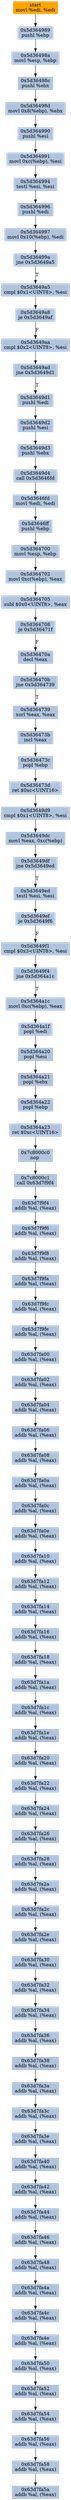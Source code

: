 digraph G {
node[shape=rectangle,style=filled,fillcolor=lightsteelblue,color=lightsteelblue]
bgcolor="transparent"
a0x5d364987movl_edi_edi[label="start\nmovl %edi, %edi",color="lightgrey",fillcolor="orange"];
a0x5d364989pushl_ebp[label="0x5d364989\npushl %ebp"];
a0x5d36498amovl_esp_ebp[label="0x5d36498a\nmovl %esp, %ebp"];
a0x5d36498cpushl_ebx[label="0x5d36498c\npushl %ebx"];
a0x5d36498dmovl_0x8ebp__ebx[label="0x5d36498d\nmovl 0x8(%ebp), %ebx"];
a0x5d364990pushl_esi[label="0x5d364990\npushl %esi"];
a0x5d364991movl_0xcebp__esi[label="0x5d364991\nmovl 0xc(%ebp), %esi"];
a0x5d364994testl_esi_esi[label="0x5d364994\ntestl %esi, %esi"];
a0x5d364996pushl_edi[label="0x5d364996\npushl %edi"];
a0x5d364997movl_0x10ebp__edi[label="0x5d364997\nmovl 0x10(%ebp), %edi"];
a0x5d36499ajne_0x5d3649a5[label="0x5d36499a\njne 0x5d3649a5"];
a0x5d3649a5cmpl_0x1UINT8_esi[label="0x5d3649a5\ncmpl $0x1<UINT8>, %esi"];
a0x5d3649a8je_0x5d3649af[label="0x5d3649a8\nje 0x5d3649af"];
a0x5d3649aacmpl_0x2UINT8_esi[label="0x5d3649aa\ncmpl $0x2<UINT8>, %esi"];
a0x5d3649adjne_0x5d3649d1[label="0x5d3649ad\njne 0x5d3649d1"];
a0x5d3649d1pushl_edi[label="0x5d3649d1\npushl %edi"];
a0x5d3649d2pushl_esi[label="0x5d3649d2\npushl %esi"];
a0x5d3649d3pushl_ebx[label="0x5d3649d3\npushl %ebx"];
a0x5d3649d4call_0x5d3646fd[label="0x5d3649d4\ncall 0x5d3646fd"];
a0x5d3646fdmovl_edi_edi[label="0x5d3646fd\nmovl %edi, %edi"];
a0x5d3646ffpushl_ebp[label="0x5d3646ff\npushl %ebp"];
a0x5d364700movl_esp_ebp[label="0x5d364700\nmovl %esp, %ebp"];
a0x5d364702movl_0xcebp__eax[label="0x5d364702\nmovl 0xc(%ebp), %eax"];
a0x5d364705subl_0x0UINT8_eax[label="0x5d364705\nsubl $0x0<UINT8>, %eax"];
a0x5d364708je_0x5d36471f[label="0x5d364708\nje 0x5d36471f"];
a0x5d36470adecl_eax[label="0x5d36470a\ndecl %eax"];
a0x5d36470bjne_0x5d364739[label="0x5d36470b\njne 0x5d364739"];
a0x5d364739xorl_eax_eax[label="0x5d364739\nxorl %eax, %eax"];
a0x5d36473bincl_eax[label="0x5d36473b\nincl %eax"];
a0x5d36473cpopl_ebp[label="0x5d36473c\npopl %ebp"];
a0x5d36473dret_0xcUINT16[label="0x5d36473d\nret $0xc<UINT16>"];
a0x5d3649d9cmpl_0x1UINT8_esi[label="0x5d3649d9\ncmpl $0x1<UINT8>, %esi"];
a0x5d3649dcmovl_eax_0xcebp_[label="0x5d3649dc\nmovl %eax, 0xc(%ebp)"];
a0x5d3649dfjne_0x5d3649ed[label="0x5d3649df\njne 0x5d3649ed"];
a0x5d3649edtestl_esi_esi[label="0x5d3649ed\ntestl %esi, %esi"];
a0x5d3649efje_0x5d3649f6[label="0x5d3649ef\nje 0x5d3649f6"];
a0x5d3649f1cmpl_0x3UINT8_esi[label="0x5d3649f1\ncmpl $0x3<UINT8>, %esi"];
a0x5d3649f4jne_0x5d364a1c[label="0x5d3649f4\njne 0x5d364a1c"];
a0x5d364a1cmovl_0xcebp__eax[label="0x5d364a1c\nmovl 0xc(%ebp), %eax"];
a0x5d364a1fpopl_edi[label="0x5d364a1f\npopl %edi"];
a0x5d364a20popl_esi[label="0x5d364a20\npopl %esi"];
a0x5d364a21popl_ebx[label="0x5d364a21\npopl %ebx"];
a0x5d364a22popl_ebp[label="0x5d364a22\npopl %ebp"];
a0x5d364a23ret_0xcUINT16[label="0x5d364a23\nret $0xc<UINT16>"];
a0x7c8000c0nop_[label="0x7c8000c0\nnop "];
a0x7c8000c1call_0x63d7f9f4[label="0x7c8000c1\ncall 0x63d7f9f4"];
a0x63d7f9f4addb_al_eax_[label="0x63d7f9f4\naddb %al, (%eax)"];
a0x63d7f9f6addb_al_eax_[label="0x63d7f9f6\naddb %al, (%eax)"];
a0x63d7f9f8addb_al_eax_[label="0x63d7f9f8\naddb %al, (%eax)"];
a0x63d7f9faaddb_al_eax_[label="0x63d7f9fa\naddb %al, (%eax)"];
a0x63d7f9fcaddb_al_eax_[label="0x63d7f9fc\naddb %al, (%eax)"];
a0x63d7f9feaddb_al_eax_[label="0x63d7f9fe\naddb %al, (%eax)"];
a0x63d7fa00addb_al_eax_[label="0x63d7fa00\naddb %al, (%eax)"];
a0x63d7fa02addb_al_eax_[label="0x63d7fa02\naddb %al, (%eax)"];
a0x63d7fa04addb_al_eax_[label="0x63d7fa04\naddb %al, (%eax)"];
a0x63d7fa06addb_al_eax_[label="0x63d7fa06\naddb %al, (%eax)"];
a0x63d7fa08addb_al_eax_[label="0x63d7fa08\naddb %al, (%eax)"];
a0x63d7fa0aaddb_al_eax_[label="0x63d7fa0a\naddb %al, (%eax)"];
a0x63d7fa0caddb_al_eax_[label="0x63d7fa0c\naddb %al, (%eax)"];
a0x63d7fa0eaddb_al_eax_[label="0x63d7fa0e\naddb %al, (%eax)"];
a0x63d7fa10addb_al_eax_[label="0x63d7fa10\naddb %al, (%eax)"];
a0x63d7fa12addb_al_eax_[label="0x63d7fa12\naddb %al, (%eax)"];
a0x63d7fa14addb_al_eax_[label="0x63d7fa14\naddb %al, (%eax)"];
a0x63d7fa16addb_al_eax_[label="0x63d7fa16\naddb %al, (%eax)"];
a0x63d7fa18addb_al_eax_[label="0x63d7fa18\naddb %al, (%eax)"];
a0x63d7fa1aaddb_al_eax_[label="0x63d7fa1a\naddb %al, (%eax)"];
a0x63d7fa1caddb_al_eax_[label="0x63d7fa1c\naddb %al, (%eax)"];
a0x63d7fa1eaddb_al_eax_[label="0x63d7fa1e\naddb %al, (%eax)"];
a0x63d7fa20addb_al_eax_[label="0x63d7fa20\naddb %al, (%eax)"];
a0x63d7fa22addb_al_eax_[label="0x63d7fa22\naddb %al, (%eax)"];
a0x63d7fa24addb_al_eax_[label="0x63d7fa24\naddb %al, (%eax)"];
a0x63d7fa26addb_al_eax_[label="0x63d7fa26\naddb %al, (%eax)"];
a0x63d7fa28addb_al_eax_[label="0x63d7fa28\naddb %al, (%eax)"];
a0x63d7fa2aaddb_al_eax_[label="0x63d7fa2a\naddb %al, (%eax)"];
a0x63d7fa2caddb_al_eax_[label="0x63d7fa2c\naddb %al, (%eax)"];
a0x63d7fa2eaddb_al_eax_[label="0x63d7fa2e\naddb %al, (%eax)"];
a0x63d7fa30addb_al_eax_[label="0x63d7fa30\naddb %al, (%eax)"];
a0x63d7fa32addb_al_eax_[label="0x63d7fa32\naddb %al, (%eax)"];
a0x63d7fa34addb_al_eax_[label="0x63d7fa34\naddb %al, (%eax)"];
a0x63d7fa36addb_al_eax_[label="0x63d7fa36\naddb %al, (%eax)"];
a0x63d7fa38addb_al_eax_[label="0x63d7fa38\naddb %al, (%eax)"];
a0x63d7fa3aaddb_al_eax_[label="0x63d7fa3a\naddb %al, (%eax)"];
a0x63d7fa3caddb_al_eax_[label="0x63d7fa3c\naddb %al, (%eax)"];
a0x63d7fa3eaddb_al_eax_[label="0x63d7fa3e\naddb %al, (%eax)"];
a0x63d7fa40addb_al_eax_[label="0x63d7fa40\naddb %al, (%eax)"];
a0x63d7fa42addb_al_eax_[label="0x63d7fa42\naddb %al, (%eax)"];
a0x63d7fa44addb_al_eax_[label="0x63d7fa44\naddb %al, (%eax)"];
a0x63d7fa46addb_al_eax_[label="0x63d7fa46\naddb %al, (%eax)"];
a0x63d7fa48addb_al_eax_[label="0x63d7fa48\naddb %al, (%eax)"];
a0x63d7fa4aaddb_al_eax_[label="0x63d7fa4a\naddb %al, (%eax)"];
a0x63d7fa4caddb_al_eax_[label="0x63d7fa4c\naddb %al, (%eax)"];
a0x63d7fa4eaddb_al_eax_[label="0x63d7fa4e\naddb %al, (%eax)"];
a0x63d7fa50addb_al_eax_[label="0x63d7fa50\naddb %al, (%eax)"];
a0x63d7fa52addb_al_eax_[label="0x63d7fa52\naddb %al, (%eax)"];
a0x63d7fa54addb_al_eax_[label="0x63d7fa54\naddb %al, (%eax)"];
a0x63d7fa56addb_al_eax_[label="0x63d7fa56\naddb %al, (%eax)"];
a0x63d7fa58addb_al_eax_[label="0x63d7fa58\naddb %al, (%eax)"];
a0x63d7fa5aaddb_al_eax_[label="0x63d7fa5a\naddb %al, (%eax)"];
a0x5d364987movl_edi_edi -> a0x5d364989pushl_ebp [color="#000000"];
a0x5d364989pushl_ebp -> a0x5d36498amovl_esp_ebp [color="#000000"];
a0x5d36498amovl_esp_ebp -> a0x5d36498cpushl_ebx [color="#000000"];
a0x5d36498cpushl_ebx -> a0x5d36498dmovl_0x8ebp__ebx [color="#000000"];
a0x5d36498dmovl_0x8ebp__ebx -> a0x5d364990pushl_esi [color="#000000"];
a0x5d364990pushl_esi -> a0x5d364991movl_0xcebp__esi [color="#000000"];
a0x5d364991movl_0xcebp__esi -> a0x5d364994testl_esi_esi [color="#000000"];
a0x5d364994testl_esi_esi -> a0x5d364996pushl_edi [color="#000000"];
a0x5d364996pushl_edi -> a0x5d364997movl_0x10ebp__edi [color="#000000"];
a0x5d364997movl_0x10ebp__edi -> a0x5d36499ajne_0x5d3649a5 [color="#000000"];
a0x5d36499ajne_0x5d3649a5 -> a0x5d3649a5cmpl_0x1UINT8_esi [color="#000000",label="T"];
a0x5d3649a5cmpl_0x1UINT8_esi -> a0x5d3649a8je_0x5d3649af [color="#000000"];
a0x5d3649a8je_0x5d3649af -> a0x5d3649aacmpl_0x2UINT8_esi [color="#000000",label="F"];
a0x5d3649aacmpl_0x2UINT8_esi -> a0x5d3649adjne_0x5d3649d1 [color="#000000"];
a0x5d3649adjne_0x5d3649d1 -> a0x5d3649d1pushl_edi [color="#000000",label="T"];
a0x5d3649d1pushl_edi -> a0x5d3649d2pushl_esi [color="#000000"];
a0x5d3649d2pushl_esi -> a0x5d3649d3pushl_ebx [color="#000000"];
a0x5d3649d3pushl_ebx -> a0x5d3649d4call_0x5d3646fd [color="#000000"];
a0x5d3649d4call_0x5d3646fd -> a0x5d3646fdmovl_edi_edi [color="#000000"];
a0x5d3646fdmovl_edi_edi -> a0x5d3646ffpushl_ebp [color="#000000"];
a0x5d3646ffpushl_ebp -> a0x5d364700movl_esp_ebp [color="#000000"];
a0x5d364700movl_esp_ebp -> a0x5d364702movl_0xcebp__eax [color="#000000"];
a0x5d364702movl_0xcebp__eax -> a0x5d364705subl_0x0UINT8_eax [color="#000000"];
a0x5d364705subl_0x0UINT8_eax -> a0x5d364708je_0x5d36471f [color="#000000"];
a0x5d364708je_0x5d36471f -> a0x5d36470adecl_eax [color="#000000",label="F"];
a0x5d36470adecl_eax -> a0x5d36470bjne_0x5d364739 [color="#000000"];
a0x5d36470bjne_0x5d364739 -> a0x5d364739xorl_eax_eax [color="#000000",label="T"];
a0x5d364739xorl_eax_eax -> a0x5d36473bincl_eax [color="#000000"];
a0x5d36473bincl_eax -> a0x5d36473cpopl_ebp [color="#000000"];
a0x5d36473cpopl_ebp -> a0x5d36473dret_0xcUINT16 [color="#000000"];
a0x5d36473dret_0xcUINT16 -> a0x5d3649d9cmpl_0x1UINT8_esi [color="#000000"];
a0x5d3649d9cmpl_0x1UINT8_esi -> a0x5d3649dcmovl_eax_0xcebp_ [color="#000000"];
a0x5d3649dcmovl_eax_0xcebp_ -> a0x5d3649dfjne_0x5d3649ed [color="#000000"];
a0x5d3649dfjne_0x5d3649ed -> a0x5d3649edtestl_esi_esi [color="#000000",label="T"];
a0x5d3649edtestl_esi_esi -> a0x5d3649efje_0x5d3649f6 [color="#000000"];
a0x5d3649efje_0x5d3649f6 -> a0x5d3649f1cmpl_0x3UINT8_esi [color="#000000",label="F"];
a0x5d3649f1cmpl_0x3UINT8_esi -> a0x5d3649f4jne_0x5d364a1c [color="#000000"];
a0x5d3649f4jne_0x5d364a1c -> a0x5d364a1cmovl_0xcebp__eax [color="#000000",label="T"];
a0x5d364a1cmovl_0xcebp__eax -> a0x5d364a1fpopl_edi [color="#000000"];
a0x5d364a1fpopl_edi -> a0x5d364a20popl_esi [color="#000000"];
a0x5d364a20popl_esi -> a0x5d364a21popl_ebx [color="#000000"];
a0x5d364a21popl_ebx -> a0x5d364a22popl_ebp [color="#000000"];
a0x5d364a22popl_ebp -> a0x5d364a23ret_0xcUINT16 [color="#000000"];
a0x5d364a23ret_0xcUINT16 -> a0x7c8000c0nop_ [color="#000000"];
a0x7c8000c0nop_ -> a0x7c8000c1call_0x63d7f9f4 [color="#000000"];
a0x7c8000c1call_0x63d7f9f4 -> a0x63d7f9f4addb_al_eax_ [color="#000000"];
a0x63d7f9f4addb_al_eax_ -> a0x63d7f9f6addb_al_eax_ [color="#000000"];
a0x63d7f9f6addb_al_eax_ -> a0x63d7f9f8addb_al_eax_ [color="#000000"];
a0x63d7f9f8addb_al_eax_ -> a0x63d7f9faaddb_al_eax_ [color="#000000"];
a0x63d7f9faaddb_al_eax_ -> a0x63d7f9fcaddb_al_eax_ [color="#000000"];
a0x63d7f9fcaddb_al_eax_ -> a0x63d7f9feaddb_al_eax_ [color="#000000"];
a0x63d7f9feaddb_al_eax_ -> a0x63d7fa00addb_al_eax_ [color="#000000"];
a0x63d7fa00addb_al_eax_ -> a0x63d7fa02addb_al_eax_ [color="#000000"];
a0x63d7fa02addb_al_eax_ -> a0x63d7fa04addb_al_eax_ [color="#000000"];
a0x63d7fa04addb_al_eax_ -> a0x63d7fa06addb_al_eax_ [color="#000000"];
a0x63d7fa06addb_al_eax_ -> a0x63d7fa08addb_al_eax_ [color="#000000"];
a0x63d7fa08addb_al_eax_ -> a0x63d7fa0aaddb_al_eax_ [color="#000000"];
a0x63d7fa0aaddb_al_eax_ -> a0x63d7fa0caddb_al_eax_ [color="#000000"];
a0x63d7fa0caddb_al_eax_ -> a0x63d7fa0eaddb_al_eax_ [color="#000000"];
a0x63d7fa0eaddb_al_eax_ -> a0x63d7fa10addb_al_eax_ [color="#000000"];
a0x63d7fa10addb_al_eax_ -> a0x63d7fa12addb_al_eax_ [color="#000000"];
a0x63d7fa12addb_al_eax_ -> a0x63d7fa14addb_al_eax_ [color="#000000"];
a0x63d7fa14addb_al_eax_ -> a0x63d7fa16addb_al_eax_ [color="#000000"];
a0x63d7fa16addb_al_eax_ -> a0x63d7fa18addb_al_eax_ [color="#000000"];
a0x63d7fa18addb_al_eax_ -> a0x63d7fa1aaddb_al_eax_ [color="#000000"];
a0x63d7fa1aaddb_al_eax_ -> a0x63d7fa1caddb_al_eax_ [color="#000000"];
a0x63d7fa1caddb_al_eax_ -> a0x63d7fa1eaddb_al_eax_ [color="#000000"];
a0x63d7fa1eaddb_al_eax_ -> a0x63d7fa20addb_al_eax_ [color="#000000"];
a0x63d7fa20addb_al_eax_ -> a0x63d7fa22addb_al_eax_ [color="#000000"];
a0x63d7fa22addb_al_eax_ -> a0x63d7fa24addb_al_eax_ [color="#000000"];
a0x63d7fa24addb_al_eax_ -> a0x63d7fa26addb_al_eax_ [color="#000000"];
a0x63d7fa26addb_al_eax_ -> a0x63d7fa28addb_al_eax_ [color="#000000"];
a0x63d7fa28addb_al_eax_ -> a0x63d7fa2aaddb_al_eax_ [color="#000000"];
a0x63d7fa2aaddb_al_eax_ -> a0x63d7fa2caddb_al_eax_ [color="#000000"];
a0x63d7fa2caddb_al_eax_ -> a0x63d7fa2eaddb_al_eax_ [color="#000000"];
a0x63d7fa2eaddb_al_eax_ -> a0x63d7fa30addb_al_eax_ [color="#000000"];
a0x63d7fa30addb_al_eax_ -> a0x63d7fa32addb_al_eax_ [color="#000000"];
a0x63d7fa32addb_al_eax_ -> a0x63d7fa34addb_al_eax_ [color="#000000"];
a0x63d7fa34addb_al_eax_ -> a0x63d7fa36addb_al_eax_ [color="#000000"];
a0x63d7fa36addb_al_eax_ -> a0x63d7fa38addb_al_eax_ [color="#000000"];
a0x63d7fa38addb_al_eax_ -> a0x63d7fa3aaddb_al_eax_ [color="#000000"];
a0x63d7fa3aaddb_al_eax_ -> a0x63d7fa3caddb_al_eax_ [color="#000000"];
a0x63d7fa3caddb_al_eax_ -> a0x63d7fa3eaddb_al_eax_ [color="#000000"];
a0x63d7fa3eaddb_al_eax_ -> a0x63d7fa40addb_al_eax_ [color="#000000"];
a0x63d7fa40addb_al_eax_ -> a0x63d7fa42addb_al_eax_ [color="#000000"];
a0x63d7fa42addb_al_eax_ -> a0x63d7fa44addb_al_eax_ [color="#000000"];
a0x63d7fa44addb_al_eax_ -> a0x63d7fa46addb_al_eax_ [color="#000000"];
a0x63d7fa46addb_al_eax_ -> a0x63d7fa48addb_al_eax_ [color="#000000"];
a0x63d7fa48addb_al_eax_ -> a0x63d7fa4aaddb_al_eax_ [color="#000000"];
a0x63d7fa4aaddb_al_eax_ -> a0x63d7fa4caddb_al_eax_ [color="#000000"];
a0x63d7fa4caddb_al_eax_ -> a0x63d7fa4eaddb_al_eax_ [color="#000000"];
a0x63d7fa4eaddb_al_eax_ -> a0x63d7fa50addb_al_eax_ [color="#000000"];
a0x63d7fa50addb_al_eax_ -> a0x63d7fa52addb_al_eax_ [color="#000000"];
a0x63d7fa52addb_al_eax_ -> a0x63d7fa54addb_al_eax_ [color="#000000"];
a0x63d7fa54addb_al_eax_ -> a0x63d7fa56addb_al_eax_ [color="#000000"];
a0x63d7fa56addb_al_eax_ -> a0x63d7fa58addb_al_eax_ [color="#000000"];
a0x63d7fa58addb_al_eax_ -> a0x63d7fa5aaddb_al_eax_ [color="#000000"];
}
